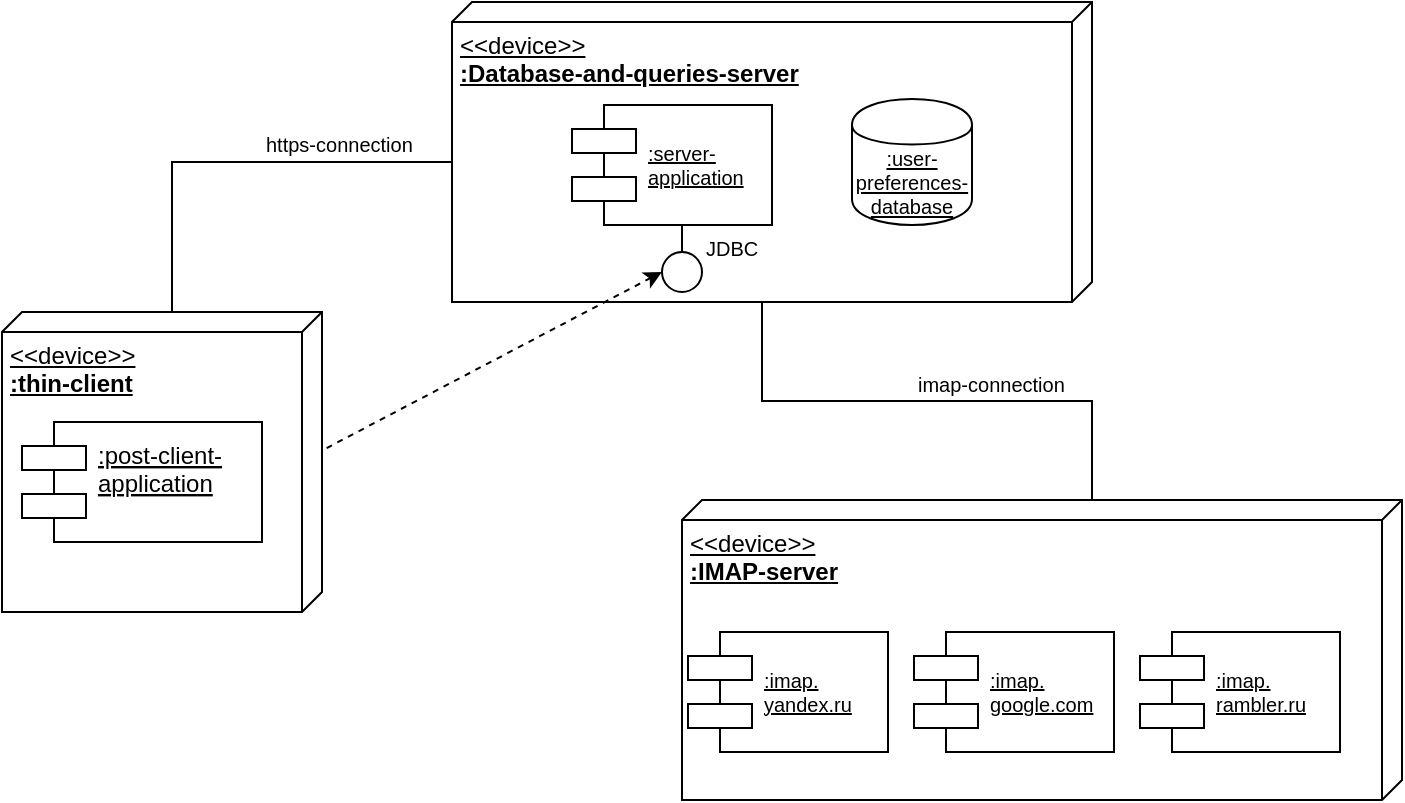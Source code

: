 <mxfile version="12.0.2" type="device" pages="3"><diagram id="R_tHZna0r_Ww8u3_AG4O" name="deployment"><mxGraphModel dx="1369" dy="736" grid="1" gridSize="10" guides="1" tooltips="1" connect="1" arrows="1" fold="1" page="1" pageScale="1" pageWidth="827" pageHeight="1169" math="0" shadow="0"><root><mxCell id="0"/><mxCell id="1" parent="0"/><mxCell id="K3ESRmUXtkOmG0rU_HOa-24" style="edgeStyle=orthogonalEdgeStyle;rounded=0;orthogonalLoop=1;jettySize=auto;html=1;exitX=0;exitY=0;exitDx=150;exitDy=165;exitPerimeter=0;entryX=0;entryY=0;entryDx=0;entryDy=155;entryPerimeter=0;startArrow=none;startFill=0;endArrow=none;endFill=0;fontSize=10;" parent="1" source="K3ESRmUXtkOmG0rU_HOa-10" target="K3ESRmUXtkOmG0rU_HOa-23" edge="1"><mxGeometry relative="1" as="geometry"/></mxCell><mxCell id="K3ESRmUXtkOmG0rU_HOa-10" value="&lt;div&gt;&amp;lt;&amp;lt;device&amp;gt;&amp;gt;&lt;/div&gt;&lt;div&gt;&lt;b&gt;:Database-and-queries-server&lt;/b&gt;&lt;br&gt;&lt;/div&gt;" style="verticalAlign=top;align=left;spacingTop=8;spacingLeft=2;spacingRight=12;shape=cube;size=10;direction=south;fontStyle=4;html=1;" parent="1" vertex="1"><mxGeometry x="295" y="185" width="320" height="150" as="geometry"/></mxCell><mxCell id="K3ESRmUXtkOmG0rU_HOa-11" value="" style="ellipse;whiteSpace=wrap;html=1;aspect=fixed;" parent="1" vertex="1"><mxGeometry x="400" y="310" width="20" height="20" as="geometry"/></mxCell><mxCell id="K3ESRmUXtkOmG0rU_HOa-12" value=":server-&#xA;application" style="shape=component;align=left;spacingLeft=36;fontSize=10;fontStyle=4" parent="1" vertex="1"><mxGeometry x="355" y="236.5" width="100" height="60" as="geometry"/></mxCell><mxCell id="K3ESRmUXtkOmG0rU_HOa-15" value="JDBC" style="text;html=1;resizable=0;points=[];autosize=1;align=left;verticalAlign=top;spacingTop=-4;fontSize=10;" parent="1" vertex="1"><mxGeometry x="420" y="300" width="40" height="10" as="geometry"/></mxCell><mxCell id="K3ESRmUXtkOmG0rU_HOa-17" value="&lt;u&gt;:user-preferences-database&lt;/u&gt;" style="shape=cylinder;whiteSpace=wrap;html=1;boundedLbl=1;backgroundOutline=1;fontSize=10;" parent="1" vertex="1"><mxGeometry x="495" y="233.5" width="60" height="63" as="geometry"/></mxCell><mxCell id="K3ESRmUXtkOmG0rU_HOa-18" value="" style="endArrow=none;html=1;fontSize=10;entryX=0.55;entryY=1.001;entryDx=0;entryDy=0;entryPerimeter=0;exitX=0.5;exitY=0;exitDx=0;exitDy=0;" parent="1" source="K3ESRmUXtkOmG0rU_HOa-11" target="K3ESRmUXtkOmG0rU_HOa-12" edge="1"><mxGeometry width="50" height="50" relative="1" as="geometry"><mxPoint x="325" y="264" as="sourcePoint"/><mxPoint x="371.1" y="264.32" as="targetPoint"/></mxGeometry></mxCell><mxCell id="K3ESRmUXtkOmG0rU_HOa-19" value="" style="endArrow=none;dashed=1;html=1;fontSize=10;entryX=1;entryY=0.5;entryDx=0;entryDy=0;exitX=0;exitY=0.5;exitDx=0;exitDy=0;startArrow=classic;startFill=1;" parent="1" source="K3ESRmUXtkOmG0rU_HOa-11" target="K3ESRmUXtkOmG0rU_HOa-3" edge="1"><mxGeometry width="50" height="50" relative="1" as="geometry"><mxPoint x="-15" y="410" as="sourcePoint"/><mxPoint x="35" y="360" as="targetPoint"/></mxGeometry></mxCell><mxCell id="K3ESRmUXtkOmG0rU_HOa-20" value="" style="group" parent="1" vertex="1" connectable="0"><mxGeometry x="70" y="340" width="160" height="150" as="geometry"/></mxCell><mxCell id="K3ESRmUXtkOmG0rU_HOa-1" value="&lt;div&gt;&amp;lt;&amp;lt;device&amp;gt;&amp;gt;&lt;/div&gt;&lt;div&gt;&lt;b&gt;:thin-client&lt;/b&gt;&lt;br&gt;&lt;/div&gt;" style="verticalAlign=top;align=left;spacingTop=8;spacingLeft=2;spacingRight=12;shape=cube;size=10;direction=south;fontStyle=4;html=1;" parent="K3ESRmUXtkOmG0rU_HOa-20" vertex="1"><mxGeometry width="160" height="150" as="geometry"/></mxCell><mxCell id="K3ESRmUXtkOmG0rU_HOa-3" value=":post-client-&#xA;application&#xA;" style="shape=component;align=left;spacingLeft=36;fontStyle=4" parent="K3ESRmUXtkOmG0rU_HOa-20" vertex="1"><mxGeometry x="10" y="55" width="120" height="60" as="geometry"/></mxCell><mxCell id="K3ESRmUXtkOmG0rU_HOa-21" style="edgeStyle=orthogonalEdgeStyle;rounded=0;orthogonalLoop=1;jettySize=auto;html=1;exitX=0;exitY=0;exitDx=0;exitDy=75;exitPerimeter=0;entryX=0;entryY=0;entryDx=80;entryDy=320;entryPerimeter=0;startArrow=none;startFill=0;fontSize=10;endArrow=none;endFill=0;" parent="1" source="K3ESRmUXtkOmG0rU_HOa-1" target="K3ESRmUXtkOmG0rU_HOa-10" edge="1"><mxGeometry relative="1" as="geometry"/></mxCell><mxCell id="K3ESRmUXtkOmG0rU_HOa-22" value="https-connection" style="text;html=1;resizable=0;points=[];autosize=1;align=left;verticalAlign=top;spacingTop=-4;fontSize=10;" parent="1" vertex="1"><mxGeometry x="200" y="248" width="100" height="10" as="geometry"/></mxCell><mxCell id="K3ESRmUXtkOmG0rU_HOa-23" value="&lt;div&gt;&amp;lt;&amp;lt;device&amp;gt;&amp;gt;&lt;/div&gt;&lt;div&gt;&lt;b&gt;:IMAP-server&lt;/b&gt;&lt;br&gt;&lt;/div&gt;" style="verticalAlign=top;align=left;spacingTop=8;spacingLeft=2;spacingRight=12;shape=cube;size=10;direction=south;fontStyle=4;html=1;" parent="1" vertex="1"><mxGeometry x="410" y="434" width="360" height="150" as="geometry"/></mxCell><mxCell id="K3ESRmUXtkOmG0rU_HOa-25" value="imap-connection" style="text;html=1;resizable=0;points=[];autosize=1;align=left;verticalAlign=top;spacingTop=-4;fontSize=10;" parent="1" vertex="1"><mxGeometry x="526" y="368" width="100" height="10" as="geometry"/></mxCell><mxCell id="K3ESRmUXtkOmG0rU_HOa-26" value=":imap.&#xA;yandex.ru" style="shape=component;align=left;spacingLeft=36;fontSize=10;fontStyle=4" parent="1" vertex="1"><mxGeometry x="413" y="500" width="100" height="60" as="geometry"/></mxCell><mxCell id="K3ESRmUXtkOmG0rU_HOa-27" value=":imap.&#xA;google.com" style="shape=component;align=left;spacingLeft=36;fontSize=10;fontStyle=4" parent="1" vertex="1"><mxGeometry x="526" y="500" width="100" height="60" as="geometry"/></mxCell><mxCell id="K3ESRmUXtkOmG0rU_HOa-28" value=":imap.&#xA;rambler.ru" style="shape=component;align=left;spacingLeft=36;fontSize=10;fontStyle=4" parent="1" vertex="1"><mxGeometry x="639" y="500" width="100" height="60" as="geometry"/></mxCell></root></mxGraphModel></diagram><diagram id="vfFpplfaP1SqYPSn75u2" name="sequence"><mxGraphModel dx="1369" dy="736" grid="1" gridSize="10" guides="1" tooltips="1" connect="1" arrows="1" fold="1" page="1" pageScale="1" pageWidth="827" pageHeight="1169" math="0" shadow="0"><root><mxCell id="KyQfOl6xEB9Qp__A-z_8-0"/><mxCell id="KyQfOl6xEB9Qp__A-z_8-1" parent="KyQfOl6xEB9Qp__A-z_8-0"/><mxCell id="1jFXlD76EAodJV5ydt6e-0" value=":DBQueryServer" style="shape=umlLifeline;perimeter=lifelinePerimeter;whiteSpace=wrap;html=1;container=1;collapsible=0;recursiveResize=0;outlineConnect=0;rounded=1;shadow=0;comic=0;labelBackgroundColor=none;strokeColor=#000000;strokeWidth=1;fillColor=#FFFFFF;fontFamily=Verdana;fontSize=12;fontColor=#000000;align=center;" vertex="1" parent="KyQfOl6xEB9Qp__A-z_8-1"><mxGeometry x="380" y="90" width="100" height="470" as="geometry"/></mxCell><mxCell id="1jFXlD76EAodJV5ydt6e-1" value="" style="html=1;points=[];perimeter=orthogonalPerimeter;rounded=0;shadow=0;comic=0;labelBackgroundColor=none;strokeColor=#000000;strokeWidth=1;fillColor=#FFFFFF;fontFamily=Verdana;fontSize=12;fontColor=#000000;align=center;" vertex="1" parent="1jFXlD76EAodJV5ydt6e-0"><mxGeometry x="45" y="100" width="10" height="40" as="geometry"/></mxCell><mxCell id="1jFXlD76EAodJV5ydt6e-2" value="" style="html=1;points=[];perimeter=orthogonalPerimeter;rounded=0;shadow=0;comic=0;labelBackgroundColor=none;strokeColor=#000000;strokeWidth=1;fillColor=#FFFFFF;fontFamily=Verdana;fontSize=12;fontColor=#000000;align=center;" vertex="1" parent="1jFXlD76EAodJV5ydt6e-0"><mxGeometry x="45" y="199" width="10" height="61" as="geometry"/></mxCell><mxCell id="1jFXlD76EAodJV5ydt6e-3" value="" style="html=1;points=[];perimeter=orthogonalPerimeter;rounded=0;shadow=0;comic=0;labelBackgroundColor=none;strokeColor=#000000;strokeWidth=1;fillColor=#FFFFFF;fontFamily=Verdana;fontSize=12;fontColor=#000000;align=center;" vertex="1" parent="1jFXlD76EAodJV5ydt6e-0"><mxGeometry x="45" y="350" width="10" height="70" as="geometry"/></mxCell><mxCell id="1jFXlD76EAodJV5ydt6e-4" value=":IMAPServer" style="shape=umlLifeline;perimeter=lifelinePerimeter;whiteSpace=wrap;html=1;container=1;collapsible=0;recursiveResize=0;outlineConnect=0;rounded=1;shadow=0;comic=0;labelBackgroundColor=none;strokeColor=#000000;strokeWidth=1;fillColor=#FFFFFF;fontFamily=Verdana;fontSize=12;fontColor=#000000;align=center;" vertex="1" parent="KyQfOl6xEB9Qp__A-z_8-1"><mxGeometry x="540" y="90" width="100" height="470" as="geometry"/></mxCell><mxCell id="1jFXlD76EAodJV5ydt6e-5" value="" style="html=1;points=[];perimeter=orthogonalPerimeter;rounded=0;shadow=0;comic=0;labelBackgroundColor=none;strokeColor=#000000;strokeWidth=1;fillColor=#FFFFFF;fontFamily=Verdana;fontSize=12;fontColor=#000000;align=center;" vertex="1" parent="1jFXlD76EAodJV5ydt6e-4"><mxGeometry x="45" y="210" width="10" height="40" as="geometry"/></mxCell><mxCell id="1jFXlD76EAodJV5ydt6e-6" value="" style="html=1;points=[];perimeter=orthogonalPerimeter;rounded=0;shadow=0;comic=0;labelBackgroundColor=none;strokeColor=#000000;strokeWidth=1;fillColor=#FFFFFF;fontFamily=Verdana;fontSize=12;fontColor=#000000;align=center;" vertex="1" parent="1jFXlD76EAodJV5ydt6e-4"><mxGeometry x="45" y="370" width="10" height="40" as="geometry"/></mxCell><mxCell id="1jFXlD76EAodJV5ydt6e-7" value=":Client" style="shape=umlLifeline;perimeter=lifelinePerimeter;whiteSpace=wrap;html=1;container=1;collapsible=0;recursiveResize=0;outlineConnect=0;rounded=1;shadow=0;comic=0;labelBackgroundColor=none;strokeColor=#000000;strokeWidth=1;fillColor=#FFFFFF;fontFamily=Verdana;fontSize=12;fontColor=#000000;align=center;" vertex="1" parent="KyQfOl6xEB9Qp__A-z_8-1"><mxGeometry x="240" y="90" width="100" height="470" as="geometry"/></mxCell><mxCell id="1jFXlD76EAodJV5ydt6e-8" value="" style="html=1;points=[];perimeter=orthogonalPerimeter;rounded=0;shadow=0;comic=0;labelBackgroundColor=none;strokeColor=#000000;strokeWidth=1;fillColor=#FFFFFF;fontFamily=Verdana;fontSize=12;fontColor=#000000;align=center;" vertex="1" parent="1jFXlD76EAodJV5ydt6e-7"><mxGeometry x="45" y="100" width="10" height="190" as="geometry"/></mxCell><mxCell id="1jFXlD76EAodJV5ydt6e-9" value="" style="html=1;points=[];perimeter=orthogonalPerimeter;" vertex="1" parent="1jFXlD76EAodJV5ydt6e-7"><mxGeometry x="45" y="310" width="10" height="120" as="geometry"/></mxCell><mxCell id="1jFXlD76EAodJV5ydt6e-10" value="saveDraft()" style="edgeStyle=orthogonalEdgeStyle;html=1;align=left;spacingLeft=2;endArrow=block;rounded=0;entryX=1;entryY=0;" edge="1" parent="1jFXlD76EAodJV5ydt6e-7" target="1jFXlD76EAodJV5ydt6e-9"><mxGeometry relative="1" as="geometry"><mxPoint x="50" y="290" as="sourcePoint"/><Array as="points"><mxPoint x="75" y="290"/></Array></mxGeometry></mxCell><mxCell id="1jFXlD76EAodJV5ydt6e-11" value="&lt;div&gt;authentification()&lt;br&gt;&lt;/div&gt;" style="html=1;verticalAlign=bottom;endArrow=block;entryX=0;entryY=0;labelBackgroundColor=none;fontFamily=Verdana;fontSize=12;edgeStyle=elbowEdgeStyle;elbow=vertical;" edge="1" parent="KyQfOl6xEB9Qp__A-z_8-1" source="1jFXlD76EAodJV5ydt6e-8" target="1jFXlD76EAodJV5ydt6e-1"><mxGeometry relative="1" as="geometry"><mxPoint x="360" y="200" as="sourcePoint"/></mxGeometry></mxCell><mxCell id="1jFXlD76EAodJV5ydt6e-12" value="response()" style="html=1;verticalAlign=bottom;endArrow=open;dashed=1;endSize=8;entryX=1.067;entryY=0.2;entryDx=0;entryDy=0;entryPerimeter=0;" edge="1" parent="KyQfOl6xEB9Qp__A-z_8-1" target="1jFXlD76EAodJV5ydt6e-8"><mxGeometry relative="1" as="geometry"><mxPoint x="425" y="229" as="sourcePoint"/><mxPoint x="345" y="229" as="targetPoint"/></mxGeometry></mxCell><mxCell id="1jFXlD76EAodJV5ydt6e-13" value="checkEmail()" style="html=1;verticalAlign=bottom;endArrow=block;labelBackgroundColor=none;fontFamily=Verdana;fontSize=12;edgeStyle=elbowEdgeStyle;elbow=vertical;exitX=1.114;exitY=0.519;exitDx=0;exitDy=0;exitPerimeter=0;" edge="1" parent="KyQfOl6xEB9Qp__A-z_8-1" source="1jFXlD76EAodJV5ydt6e-8"><mxGeometry relative="1" as="geometry"><mxPoint x="300" y="289" as="sourcePoint"/><mxPoint x="424" y="289" as="targetPoint"/></mxGeometry></mxCell><mxCell id="1jFXlD76EAodJV5ydt6e-14" value="emailCheckQuery()" style="html=1;verticalAlign=bottom;endArrow=block;labelBackgroundColor=none;fontFamily=Verdana;fontSize=12;edgeStyle=elbowEdgeStyle;elbow=vertical;exitX=1.114;exitY=0.519;exitDx=0;exitDy=0;exitPerimeter=0;entryX=0.013;entryY=0.025;entryDx=0;entryDy=0;entryPerimeter=0;" edge="1" parent="KyQfOl6xEB9Qp__A-z_8-1"><mxGeometry relative="1" as="geometry"><mxPoint x="435.095" y="299.214" as="sourcePoint"/><mxPoint x="585.129" y="300" as="targetPoint"/></mxGeometry></mxCell><mxCell id="1jFXlD76EAodJV5ydt6e-15" value="response()" style="html=1;verticalAlign=bottom;endArrow=open;dashed=1;endSize=8;entryX=0.956;entryY=0.803;entryDx=0;entryDy=0;entryPerimeter=0;exitX=0.014;exitY=0.956;exitDx=0;exitDy=0;exitPerimeter=0;" edge="1" parent="KyQfOl6xEB9Qp__A-z_8-1" source="1jFXlD76EAodJV5ydt6e-5" target="1jFXlD76EAodJV5ydt6e-2"><mxGeometry relative="1" as="geometry"><mxPoint x="579.5" y="338" as="sourcePoint"/><mxPoint x="450.17" y="337" as="targetPoint"/></mxGeometry></mxCell><mxCell id="1jFXlD76EAodJV5ydt6e-16" value="&lt;div&gt;downloadEmail()&lt;/div&gt;" style="html=1;verticalAlign=bottom;endArrow=open;dashed=1;endSize=8;exitX=0.014;exitY=0.956;exitDx=0;exitDy=0;exitPerimeter=0;entryX=1.033;entryY=0.835;entryDx=0;entryDy=0;entryPerimeter=0;" edge="1" parent="KyQfOl6xEB9Qp__A-z_8-1" target="1jFXlD76EAodJV5ydt6e-8"><mxGeometry relative="1" as="geometry"><mxPoint x="425.14" y="348.74" as="sourcePoint"/><mxPoint x="290" y="347" as="targetPoint"/></mxGeometry></mxCell><mxCell id="1jFXlD76EAodJV5ydt6e-17" value="sendEmail()" style="html=1;verticalAlign=bottom;endArrow=block;labelBackgroundColor=none;fontFamily=Verdana;fontSize=12;edgeStyle=elbowEdgeStyle;elbow=vertical;exitX=1.114;exitY=0.519;exitDx=0;exitDy=0;exitPerimeter=0;" edge="1" parent="KyQfOl6xEB9Qp__A-z_8-1"><mxGeometry relative="1" as="geometry"><mxPoint x="297.095" y="439.714" as="sourcePoint"/><mxPoint x="425" y="440" as="targetPoint"/></mxGeometry></mxCell><mxCell id="1jFXlD76EAodJV5ydt6e-18" value="emailSendQuery()" style="html=1;verticalAlign=bottom;endArrow=block;labelBackgroundColor=none;fontFamily=Verdana;fontSize=12;edgeStyle=elbowEdgeStyle;elbow=vertical;exitX=1.114;exitY=0.519;exitDx=0;exitDy=0;exitPerimeter=0;entryX=0.045;entryY=0.013;entryDx=0;entryDy=0;entryPerimeter=0;" edge="1" parent="KyQfOl6xEB9Qp__A-z_8-1"><mxGeometry relative="1" as="geometry"><mxPoint x="435.095" y="459.214" as="sourcePoint"/><mxPoint x="585.452" y="459.516" as="targetPoint"/></mxGeometry></mxCell><mxCell id="1jFXlD76EAodJV5ydt6e-19" value="response()" style="html=1;verticalAlign=bottom;endArrow=open;dashed=1;endSize=8;entryX=0.956;entryY=0.803;entryDx=0;entryDy=0;entryPerimeter=0;exitX=0.014;exitY=0.956;exitDx=0;exitDy=0;exitPerimeter=0;" edge="1" parent="KyQfOl6xEB9Qp__A-z_8-1"><mxGeometry relative="1" as="geometry"><mxPoint x="585.64" y="500.24" as="sourcePoint"/><mxPoint x="435.06" y="499.983" as="targetPoint"/></mxGeometry></mxCell><mxCell id="1jFXlD76EAodJV5ydt6e-20" value="response()" style="html=1;verticalAlign=bottom;endArrow=open;dashed=1;endSize=8;exitX=0.014;exitY=0.956;exitDx=0;exitDy=0;exitPerimeter=0;entryX=1.033;entryY=0.835;entryDx=0;entryDy=0;entryPerimeter=0;" edge="1" parent="KyQfOl6xEB9Qp__A-z_8-1"><mxGeometry relative="1" as="geometry"><mxPoint x="425.14" y="509.74" as="sourcePoint"/><mxPoint x="295.33" y="509.65" as="targetPoint"/></mxGeometry></mxCell></root></mxGraphModel></diagram><diagram id="JYQDayRZ-Fz99URd1pkO" name="use-case"><mxGraphModel dx="1369" dy="736" grid="1" gridSize="10" guides="1" tooltips="1" connect="1" arrows="1" fold="1" page="1" pageScale="1" pageWidth="827" pageHeight="1169" math="0" shadow="0"><root><mxCell id="Na2OTjKlZZ2osRR0TdkG-0"/><mxCell id="Na2OTjKlZZ2osRR0TdkG-1" parent="Na2OTjKlZZ2osRR0TdkG-0"/><mxCell id="Na2OTjKlZZ2osRR0TdkG-2" value="" style="rounded=0;whiteSpace=wrap;html=1;" vertex="1" parent="Na2OTjKlZZ2osRR0TdkG-1"><mxGeometry x="215" y="70" width="478" height="620" as="geometry"/></mxCell><mxCell id="Na2OTjKlZZ2osRR0TdkG-3" value="User" style="shape=umlActor;verticalLabelPosition=bottom;labelBackgroundColor=#ffffff;verticalAlign=top;html=1;outlineConnect=0;" vertex="1" parent="Na2OTjKlZZ2osRR0TdkG-1"><mxGeometry x="125" y="209" width="30" height="60" as="geometry"/></mxCell><mxCell id="Na2OTjKlZZ2osRR0TdkG-4" value="Post client" style="text;html=1;strokeColor=none;fillColor=none;align=center;verticalAlign=middle;whiteSpace=wrap;rounded=0;fontSize=19;" vertex="1" parent="Na2OTjKlZZ2osRR0TdkG-1"><mxGeometry x="224" y="29" width="460" height="20" as="geometry"/></mxCell><mxCell id="Na2OTjKlZZ2osRR0TdkG-5" value="Authentifi-cate" style="ellipse;whiteSpace=wrap;html=1;fontSize=19;" vertex="1" parent="Na2OTjKlZZ2osRR0TdkG-1"><mxGeometry x="288" y="100" width="120" height="80" as="geometry"/></mxCell><mxCell id="Na2OTjKlZZ2osRR0TdkG-6" value="Read an email " style="ellipse;whiteSpace=wrap;html=1;fontSize=19;" vertex="1" parent="Na2OTjKlZZ2osRR0TdkG-1"><mxGeometry x="257" y="213" width="120" height="80" as="geometry"/></mxCell><mxCell id="Na2OTjKlZZ2osRR0TdkG-7" value="Delete an email" style="ellipse;whiteSpace=wrap;html=1;fontSize=19;" vertex="1" parent="Na2OTjKlZZ2osRR0TdkG-1"><mxGeometry x="258" y="294" width="120" height="80" as="geometry"/></mxCell><mxCell id="Na2OTjKlZZ2osRR0TdkG-8" value="Send an email " style="ellipse;whiteSpace=wrap;html=1;fontSize=19;" vertex="1" parent="Na2OTjKlZZ2osRR0TdkG-1"><mxGeometry x="376.5" y="160" width="120" height="80" as="geometry"/></mxCell><mxCell id="Na2OTjKlZZ2osRR0TdkG-9" value="&lt;font style=&quot;font-size: 14px&quot;&gt;Sort by sender/receiver or date&lt;/font&gt;" style="ellipse;whiteSpace=wrap;html=1;fontSize=19;" vertex="1" parent="Na2OTjKlZZ2osRR0TdkG-1"><mxGeometry x="401" y="259" width="120" height="80" as="geometry"/></mxCell><mxCell id="Na2OTjKlZZ2osRR0TdkG-10" value="&lt;div&gt;Sort by incoming/&lt;/div&gt;&lt;div&gt; outgoing&lt;/div&gt;" style="ellipse;whiteSpace=wrap;html=1;fontSize=19;" vertex="1" parent="Na2OTjKlZZ2osRR0TdkG-1"><mxGeometry x="334" y="380" width="120" height="80" as="geometry"/></mxCell><mxCell id="Na2OTjKlZZ2osRR0TdkG-11" value="Create the own folder" style="ellipse;whiteSpace=wrap;html=1;fontSize=19;" vertex="1" parent="Na2OTjKlZZ2osRR0TdkG-1"><mxGeometry x="245" y="450" width="120" height="80" as="geometry"/></mxCell><mxCell id="Na2OTjKlZZ2osRR0TdkG-12" value="&lt;div&gt;Attach &lt;br&gt;&lt;/div&gt;&lt;div&gt;a file&lt;/div&gt;" style="ellipse;whiteSpace=wrap;html=1;fontSize=19;" vertex="1" parent="Na2OTjKlZZ2osRR0TdkG-1"><mxGeometry x="288" y="544" width="120" height="80" as="geometry"/></mxCell><mxCell id="Na2OTjKlZZ2osRR0TdkG-13" value="Read chained emails" style="ellipse;whiteSpace=wrap;html=1;fontSize=19;" vertex="1" parent="Na2OTjKlZZ2osRR0TdkG-1"><mxGeometry x="384" y="474" width="120" height="80" as="geometry"/></mxCell><mxCell id="Na2OTjKlZZ2osRR0TdkG-14" value="Send an email to 2+ receivers  " style="ellipse;whiteSpace=wrap;html=1;fontSize=19;" vertex="1" parent="Na2OTjKlZZ2osRR0TdkG-1"><mxGeometry x="465" y="90" width="120" height="80" as="geometry"/></mxCell><mxCell id="Na2OTjKlZZ2osRR0TdkG-15" value="&lt;div&gt;Choose color schemes&lt;/div&gt;" style="ellipse;whiteSpace=wrap;html=1;fontSize=19;" vertex="1" parent="Na2OTjKlZZ2osRR0TdkG-1"><mxGeometry x="525" y="200" width="120" height="80" as="geometry"/></mxCell><mxCell id="Na2OTjKlZZ2osRR0TdkG-16" value="Match an email as (un)read" style="ellipse;whiteSpace=wrap;html=1;fontSize=19;" vertex="1" parent="Na2OTjKlZZ2osRR0TdkG-1"><mxGeometry x="530" y="304" width="120" height="80" as="geometry"/></mxCell><mxCell id="Na2OTjKlZZ2osRR0TdkG-17" value="Match an email as important" style="ellipse;whiteSpace=wrap;html=1;fontSize=19;" vertex="1" parent="Na2OTjKlZZ2osRR0TdkG-1"><mxGeometry x="485" y="394" width="120" height="80" as="geometry"/></mxCell><mxCell id="Na2OTjKlZZ2osRR0TdkG-18" value="Save the draft" style="ellipse;whiteSpace=wrap;html=1;fontSize=19;" vertex="1" parent="Na2OTjKlZZ2osRR0TdkG-1"><mxGeometry x="535" y="488" width="120" height="80" as="geometry"/></mxCell><mxCell id="Na2OTjKlZZ2osRR0TdkG-19" value="Upload an attached file" style="ellipse;whiteSpace=wrap;html=1;fontSize=19;" vertex="1" parent="Na2OTjKlZZ2osRR0TdkG-1"><mxGeometry x="444" y="568" width="120" height="80" as="geometry"/></mxCell><mxCell id="Na2OTjKlZZ2osRR0TdkG-20" value="Save the email's footer" style="ellipse;whiteSpace=wrap;html=1;fontSize=19;" vertex="1" parent="Na2OTjKlZZ2osRR0TdkG-1"><mxGeometry x="564" y="600" width="120" height="80" as="geometry"/></mxCell><mxCell id="Na2OTjKlZZ2osRR0TdkG-21" value="" style="endArrow=none;html=1;fontSize=19;entryX=0;entryY=0.5;entryDx=0;entryDy=0;" edge="1" parent="Na2OTjKlZZ2osRR0TdkG-1" target="Na2OTjKlZZ2osRR0TdkG-6"><mxGeometry width="50" height="50" relative="1" as="geometry"><mxPoint x="165" y="240" as="sourcePoint"/><mxPoint x="205" y="215" as="targetPoint"/></mxGeometry></mxCell><mxCell id="Na2OTjKlZZ2osRR0TdkG-22" value="" style="endArrow=none;html=1;fontSize=19;entryX=0;entryY=0.5;entryDx=0;entryDy=0;" edge="1" parent="Na2OTjKlZZ2osRR0TdkG-1" target="Na2OTjKlZZ2osRR0TdkG-5"><mxGeometry width="50" height="50" relative="1" as="geometry"><mxPoint x="165" y="220" as="sourcePoint"/><mxPoint x="238" y="250.0" as="targetPoint"/></mxGeometry></mxCell><mxCell id="Na2OTjKlZZ2osRR0TdkG-23" value="" style="endArrow=none;html=1;fontSize=19;entryX=0;entryY=0.5;entryDx=0;entryDy=0;" edge="1" parent="Na2OTjKlZZ2osRR0TdkG-1" target="Na2OTjKlZZ2osRR0TdkG-7"><mxGeometry width="50" height="50" relative="1" as="geometry"><mxPoint x="165" y="260" as="sourcePoint"/><mxPoint x="238" y="250" as="targetPoint"/></mxGeometry></mxCell><mxCell id="Na2OTjKlZZ2osRR0TdkG-24" value="User" style="shape=umlActor;verticalLabelPosition=bottom;labelBackgroundColor=#ffffff;verticalAlign=top;html=1;outlineConnect=0;" vertex="1" parent="Na2OTjKlZZ2osRR0TdkG-1"><mxGeometry x="745" y="280" width="30" height="60" as="geometry"/></mxCell><mxCell id="Na2OTjKlZZ2osRR0TdkG-25" value="" style="endArrow=none;html=1;fontSize=19;entryX=0;entryY=0.5;entryDx=0;entryDy=0;" edge="1" parent="Na2OTjKlZZ2osRR0TdkG-1" target="Na2OTjKlZZ2osRR0TdkG-11"><mxGeometry width="50" height="50" relative="1" as="geometry"><mxPoint x="165" y="280" as="sourcePoint"/><mxPoint x="255" y="350" as="targetPoint"/></mxGeometry></mxCell><mxCell id="Na2OTjKlZZ2osRR0TdkG-26" value="User" style="shape=umlActor;verticalLabelPosition=bottom;labelBackgroundColor=#ffffff;verticalAlign=top;html=1;outlineConnect=0;" vertex="1" parent="Na2OTjKlZZ2osRR0TdkG-1"><mxGeometry x="400" y="740" width="30" height="60" as="geometry"/></mxCell><mxCell id="Na2OTjKlZZ2osRR0TdkG-27" value="" style="endArrow=none;html=1;fontSize=19;entryX=0.5;entryY=1;entryDx=0;entryDy=0;" edge="1" parent="Na2OTjKlZZ2osRR0TdkG-1" target="Na2OTjKlZZ2osRR0TdkG-12"><mxGeometry width="50" height="50" relative="1" as="geometry"><mxPoint x="395" y="730" as="sourcePoint"/><mxPoint x="203" y="559.5" as="targetPoint"/></mxGeometry></mxCell><mxCell id="Na2OTjKlZZ2osRR0TdkG-28" value="" style="endArrow=none;html=1;fontSize=19;entryX=0.5;entryY=1;entryDx=0;entryDy=0;" edge="1" parent="Na2OTjKlZZ2osRR0TdkG-1" target="Na2OTjKlZZ2osRR0TdkG-13"><mxGeometry width="50" height="50" relative="1" as="geometry"><mxPoint x="415" y="720" as="sourcePoint"/><mxPoint x="358" y="634" as="targetPoint"/></mxGeometry></mxCell><mxCell id="Na2OTjKlZZ2osRR0TdkG-29" value="" style="endArrow=none;html=1;fontSize=19;entryX=0.5;entryY=1;entryDx=0;entryDy=0;" edge="1" parent="Na2OTjKlZZ2osRR0TdkG-1" target="Na2OTjKlZZ2osRR0TdkG-19"><mxGeometry width="50" height="50" relative="1" as="geometry"><mxPoint x="445" y="720" as="sourcePoint"/><mxPoint x="464" y="564" as="targetPoint"/></mxGeometry></mxCell><mxCell id="Na2OTjKlZZ2osRR0TdkG-30" value="" style="endArrow=none;html=1;fontSize=19;entryX=0;entryY=0.5;entryDx=0;entryDy=0;" edge="1" parent="Na2OTjKlZZ2osRR0TdkG-1" target="Na2OTjKlZZ2osRR0TdkG-10"><mxGeometry width="50" height="50" relative="1" as="geometry"><mxPoint x="165" y="270" as="sourcePoint"/><mxPoint x="255" y="500" as="targetPoint"/></mxGeometry></mxCell><mxCell id="Na2OTjKlZZ2osRR0TdkG-31" value="" style="endArrow=none;html=1;fontSize=19;entryX=0;entryY=0.5;entryDx=0;entryDy=0;" edge="1" parent="Na2OTjKlZZ2osRR0TdkG-1" target="Na2OTjKlZZ2osRR0TdkG-20"><mxGeometry width="50" height="50" relative="1" as="geometry"><mxPoint x="465" y="730" as="sourcePoint"/><mxPoint x="514" y="658" as="targetPoint"/></mxGeometry></mxCell><mxCell id="Na2OTjKlZZ2osRR0TdkG-32" value="" style="endArrow=none;html=1;fontSize=19;exitX=1;exitY=0.5;exitDx=0;exitDy=0;" edge="1" parent="Na2OTjKlZZ2osRR0TdkG-1" source="Na2OTjKlZZ2osRR0TdkG-18"><mxGeometry width="50" height="50" relative="1" as="geometry"><mxPoint x="715" y="470" as="sourcePoint"/><mxPoint x="725" y="360" as="targetPoint"/></mxGeometry></mxCell><mxCell id="Na2OTjKlZZ2osRR0TdkG-33" value="" style="endArrow=none;html=1;fontSize=19;exitX=1;exitY=0.5;exitDx=0;exitDy=0;" edge="1" parent="Na2OTjKlZZ2osRR0TdkG-1" source="Na2OTjKlZZ2osRR0TdkG-17"><mxGeometry width="50" height="50" relative="1" as="geometry"><mxPoint x="665" y="538" as="sourcePoint"/><mxPoint x="725" y="340" as="targetPoint"/></mxGeometry></mxCell><mxCell id="Na2OTjKlZZ2osRR0TdkG-34" value="" style="endArrow=none;html=1;fontSize=19;exitX=1;exitY=0.5;exitDx=0;exitDy=0;" edge="1" parent="Na2OTjKlZZ2osRR0TdkG-1" source="Na2OTjKlZZ2osRR0TdkG-16"><mxGeometry width="50" height="50" relative="1" as="geometry"><mxPoint x="615" y="444" as="sourcePoint"/><mxPoint x="725" y="320" as="targetPoint"/></mxGeometry></mxCell><mxCell id="Na2OTjKlZZ2osRR0TdkG-35" value="" style="endArrow=none;html=1;fontSize=19;exitX=1;exitY=0.5;exitDx=0;exitDy=0;" edge="1" parent="Na2OTjKlZZ2osRR0TdkG-1" source="Na2OTjKlZZ2osRR0TdkG-15"><mxGeometry width="50" height="50" relative="1" as="geometry"><mxPoint x="665" y="350" as="sourcePoint"/><mxPoint x="725" y="290" as="targetPoint"/></mxGeometry></mxCell><mxCell id="Na2OTjKlZZ2osRR0TdkG-36" value="" style="endArrow=none;html=1;fontSize=19;exitX=1;exitY=0.5;exitDx=0;exitDy=0;" edge="1" parent="Na2OTjKlZZ2osRR0TdkG-1" source="Na2OTjKlZZ2osRR0TdkG-14"><mxGeometry width="50" height="50" relative="1" as="geometry"><mxPoint x="655" y="250" as="sourcePoint"/><mxPoint x="735" y="270" as="targetPoint"/></mxGeometry></mxCell><mxCell id="Na2OTjKlZZ2osRR0TdkG-37" value="" style="endArrow=none;html=1;fontSize=19;exitX=1;exitY=0.5;exitDx=0;exitDy=0;" edge="1" parent="Na2OTjKlZZ2osRR0TdkG-1" source="Na2OTjKlZZ2osRR0TdkG-9"><mxGeometry width="50" height="50" relative="1" as="geometry"><mxPoint x="655" y="250" as="sourcePoint"/><mxPoint x="735" y="300" as="targetPoint"/></mxGeometry></mxCell><mxCell id="Na2OTjKlZZ2osRR0TdkG-38" value="" style="endArrow=none;html=1;fontSize=19;entryX=0;entryY=0.5;entryDx=0;entryDy=0;" edge="1" parent="Na2OTjKlZZ2osRR0TdkG-1" target="Na2OTjKlZZ2osRR0TdkG-8"><mxGeometry width="50" height="50" relative="1" as="geometry"><mxPoint x="175" y="230" as="sourcePoint"/><mxPoint x="298.0" y="150" as="targetPoint"/></mxGeometry></mxCell></root></mxGraphModel></diagram></mxfile>